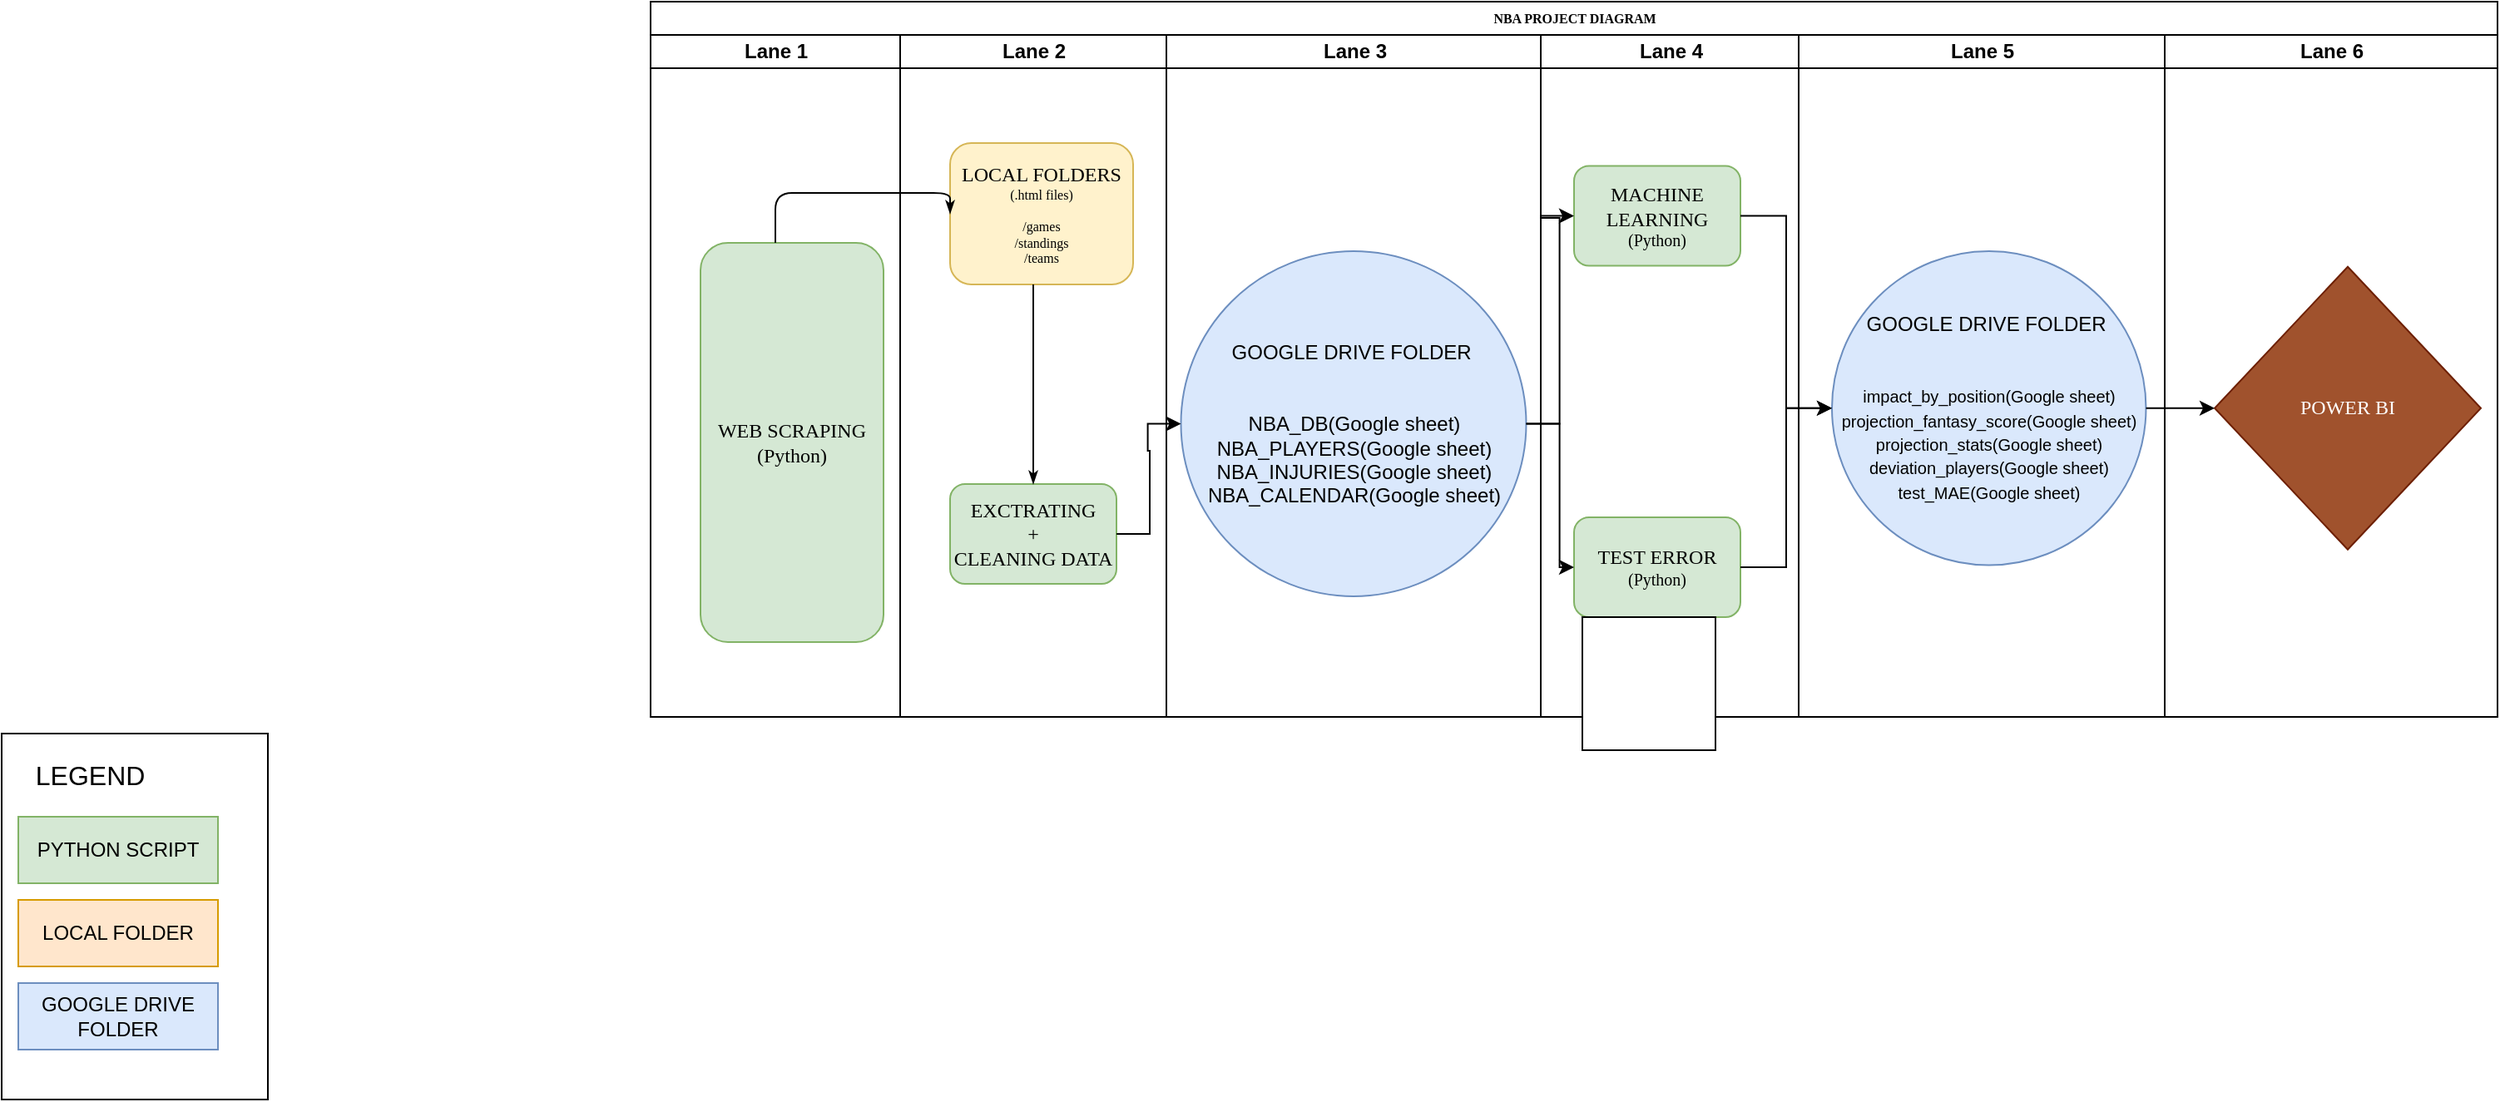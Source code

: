 <mxfile version="22.1.16" type="github">
  <diagram name="Page-1" id="74e2e168-ea6b-b213-b513-2b3c1d86103e">
    <mxGraphModel dx="2074" dy="1098" grid="1" gridSize="10" guides="1" tooltips="1" connect="1" arrows="1" fold="1" page="1" pageScale="1" pageWidth="1100" pageHeight="850" background="none" math="0" shadow="0">
      <root>
        <mxCell id="0" />
        <mxCell id="1" parent="0" />
        <mxCell id="3bbG5r7rnCi8b4ATlvxT-8" value="" style="rounded=0;whiteSpace=wrap;html=1;" vertex="1" parent="1">
          <mxGeometry x="60" y="580" width="160" height="220" as="geometry" />
        </mxCell>
        <mxCell id="77e6c97f196da883-1" value="NBA PROJECT DIAGRAM" style="swimlane;html=1;childLayout=stackLayout;startSize=20;rounded=0;shadow=0;labelBackgroundColor=none;strokeWidth=1;fontFamily=Verdana;fontSize=8;align=center;" parent="1" vertex="1">
          <mxGeometry x="450" y="140" width="1110" height="430" as="geometry" />
        </mxCell>
        <mxCell id="77e6c97f196da883-2" value="Lane 1" style="swimlane;html=1;startSize=20;" parent="77e6c97f196da883-1" vertex="1">
          <mxGeometry y="20" width="150" height="410" as="geometry" />
        </mxCell>
        <mxCell id="77e6c97f196da883-8" value="&lt;font style=&quot;font-size: 12px;&quot;&gt;WEB SCRAPING&lt;br&gt;(Python)&lt;/font&gt;" style="rounded=1;whiteSpace=wrap;html=1;shadow=0;labelBackgroundColor=none;strokeWidth=1;fontFamily=Verdana;fontSize=8;align=center;fillColor=#d5e8d4;strokeColor=#82b366;" parent="77e6c97f196da883-2" vertex="1">
          <mxGeometry x="30" y="125" width="110" height="240" as="geometry" />
        </mxCell>
        <mxCell id="77e6c97f196da883-3" value="Lane 2" style="swimlane;html=1;startSize=20;" parent="77e6c97f196da883-1" vertex="1">
          <mxGeometry x="150" y="20" width="160" height="410" as="geometry" />
        </mxCell>
        <mxCell id="77e6c97f196da883-11" value="&lt;font style=&quot;font-size: 12px;&quot;&gt;LOCAL FOLDERS&lt;br&gt;&lt;/font&gt;(.html files)&lt;br&gt;&lt;br&gt;/games&lt;br&gt;/standings&lt;br&gt;/teams" style="rounded=1;whiteSpace=wrap;html=1;shadow=0;labelBackgroundColor=none;strokeWidth=1;fontFamily=Verdana;fontSize=8;align=center;fillColor=#fff2cc;strokeColor=#d6b656;" parent="77e6c97f196da883-3" vertex="1">
          <mxGeometry x="30" y="65" width="110" height="85" as="geometry" />
        </mxCell>
        <mxCell id="77e6c97f196da883-17" value="&lt;font style=&quot;font-size: 12px;&quot;&gt;EXCTRATING&lt;br&gt;+ &lt;br&gt;CLEANING DATA&lt;/font&gt;" style="rounded=1;whiteSpace=wrap;html=1;shadow=0;labelBackgroundColor=none;strokeWidth=1;fontFamily=Verdana;fontSize=8;align=center;fillColor=#d5e8d4;strokeColor=#82b366;" parent="77e6c97f196da883-3" vertex="1">
          <mxGeometry x="30" y="270" width="100" height="60" as="geometry" />
        </mxCell>
        <mxCell id="77e6c97f196da883-27" style="edgeStyle=orthogonalEdgeStyle;rounded=1;html=1;labelBackgroundColor=none;startArrow=none;startFill=0;startSize=5;endArrow=classicThin;endFill=1;endSize=5;jettySize=auto;orthogonalLoop=1;strokeWidth=1;fontFamily=Verdana;fontSize=8;entryX=0.5;entryY=0;entryDx=0;entryDy=0;" parent="77e6c97f196da883-3" source="77e6c97f196da883-11" target="77e6c97f196da883-17" edge="1">
          <mxGeometry relative="1" as="geometry">
            <Array as="points">
              <mxPoint x="80" y="270" />
            </Array>
          </mxGeometry>
        </mxCell>
        <mxCell id="77e6c97f196da883-4" value="Lane 3" style="swimlane;html=1;startSize=20;" parent="77e6c97f196da883-1" vertex="1">
          <mxGeometry x="310" y="20" width="225" height="410" as="geometry" />
        </mxCell>
        <mxCell id="0vmomIXjjfcit_l2Lc3G-2" value="GOOGLE DRIVE FOLDER&amp;nbsp;&lt;br&gt;&lt;br&gt;&lt;br&gt;NBA_DB(Google sheet)&lt;br&gt;NBA_PLAYERS(Google sheet)&lt;br&gt;NBA_INJURIES(Google sheet)&lt;br&gt;NBA_CALENDAR(Google sheet)&lt;br&gt;" style="ellipse;whiteSpace=wrap;html=1;aspect=fixed;fillColor=#dae8fc;strokeColor=#6c8ebf;" parent="77e6c97f196da883-4" vertex="1">
          <mxGeometry x="8.75" y="130" width="207.5" height="207.5" as="geometry" />
        </mxCell>
        <mxCell id="77e6c97f196da883-5" value="Lane 4" style="swimlane;html=1;startSize=20;" parent="77e6c97f196da883-1" vertex="1">
          <mxGeometry x="535" y="20" width="155" height="410" as="geometry" />
        </mxCell>
        <mxCell id="77e6c97f196da883-14" value="&lt;font style=&quot;&quot;&gt;&lt;font style=&quot;font-size: 12px;&quot;&gt;MACHINE LEARNING&lt;/font&gt;&lt;br&gt;&lt;span style=&quot;font-size: 10px;&quot;&gt;(Python)&lt;/span&gt;&lt;/font&gt;" style="rounded=1;whiteSpace=wrap;html=1;shadow=0;labelBackgroundColor=none;strokeWidth=1;fontFamily=Verdana;fontSize=8;align=center;fillColor=#d5e8d4;strokeColor=#82b366;" parent="77e6c97f196da883-5" vertex="1">
          <mxGeometry x="20" y="78.75" width="100" height="60" as="geometry" />
        </mxCell>
        <mxCell id="0vmomIXjjfcit_l2Lc3G-8" value="&lt;font style=&quot;font-size: 12px;&quot;&gt;TEST ERROR&lt;/font&gt;&lt;font style=&quot;font-size: 10px;&quot;&gt; (Python)&lt;/font&gt;" style="rounded=1;whiteSpace=wrap;html=1;shadow=0;labelBackgroundColor=none;strokeWidth=1;fontFamily=Verdana;fontSize=8;align=center;fillColor=#d5e8d4;strokeColor=#82b366;" parent="77e6c97f196da883-5" vertex="1">
          <mxGeometry x="20" y="290" width="100" height="60" as="geometry" />
        </mxCell>
        <mxCell id="77e6c97f196da883-6" value="Lane 5" style="swimlane;html=1;startSize=20;" parent="77e6c97f196da883-1" vertex="1">
          <mxGeometry x="690" y="20" width="220" height="410" as="geometry" />
        </mxCell>
        <mxCell id="0vmomIXjjfcit_l2Lc3G-7" value="&lt;font style=&quot;&quot;&gt;&lt;font style=&quot;font-size: 12px;&quot;&gt;GOOGLE DRIVE FOLDER&amp;nbsp;&lt;/font&gt;&lt;br&gt;&lt;br&gt;&lt;br&gt;&lt;font style=&quot;font-size: 10px;&quot;&gt;impact_by_position(Google sheet)&lt;br&gt;projection_fantasy_score(Google sheet)&lt;br&gt;projection_stats(Google sheet)&lt;br style=&quot;border-color: var(--border-color);&quot;&gt;deviation_players(Google sheet)&lt;br&gt;test_MAE(Google sheet)&lt;/font&gt;&lt;/font&gt;" style="ellipse;whiteSpace=wrap;html=1;aspect=fixed;fillColor=#dae8fc;strokeColor=#6c8ebf;" parent="77e6c97f196da883-6" vertex="1">
          <mxGeometry x="20" y="130" width="188.75" height="188.75" as="geometry" />
        </mxCell>
        <mxCell id="77e6c97f196da883-7" value="Lane 6" style="swimlane;html=1;startSize=20;" parent="77e6c97f196da883-1" vertex="1">
          <mxGeometry x="910" y="20" width="200" height="410" as="geometry" />
        </mxCell>
        <mxCell id="77e6c97f196da883-20" value="&lt;font style=&quot;font-size: 12px;&quot;&gt;POWER BI&lt;/font&gt;" style="rhombus;whiteSpace=wrap;html=1;rounded=0;shadow=0;labelBackgroundColor=none;strokeWidth=1;fontFamily=Verdana;fontSize=8;align=center;fillColor=#a0522d;strokeColor=#6D1F00;fontColor=#ffffff;" parent="77e6c97f196da883-7" vertex="1">
          <mxGeometry x="30" y="139.38" width="160" height="170" as="geometry" />
        </mxCell>
        <mxCell id="0vmomIXjjfcit_l2Lc3G-1" value="" style="edgeStyle=orthogonalEdgeStyle;rounded=1;html=1;labelBackgroundColor=none;startArrow=none;startFill=0;startSize=5;endArrow=classicThin;endFill=1;endSize=5;jettySize=auto;orthogonalLoop=1;strokeWidth=1;fontFamily=Verdana;fontSize=8;entryX=0;entryY=0.5;entryDx=0;entryDy=0;" parent="77e6c97f196da883-1" source="77e6c97f196da883-8" target="77e6c97f196da883-11" edge="1">
          <mxGeometry relative="1" as="geometry">
            <mxPoint x="200" y="360" as="sourcePoint" />
            <mxPoint x="310" y="185" as="targetPoint" />
            <Array as="points">
              <mxPoint x="75" y="115" />
            </Array>
          </mxGeometry>
        </mxCell>
        <mxCell id="0vmomIXjjfcit_l2Lc3G-6" style="edgeStyle=orthogonalEdgeStyle;rounded=0;orthogonalLoop=1;jettySize=auto;html=1;entryX=0;entryY=0.5;entryDx=0;entryDy=0;" parent="77e6c97f196da883-1" source="77e6c97f196da883-17" target="0vmomIXjjfcit_l2Lc3G-2" edge="1">
          <mxGeometry relative="1" as="geometry" />
        </mxCell>
        <mxCell id="0vmomIXjjfcit_l2Lc3G-9" style="edgeStyle=orthogonalEdgeStyle;rounded=0;orthogonalLoop=1;jettySize=auto;html=1;entryX=0;entryY=0.5;entryDx=0;entryDy=0;" parent="77e6c97f196da883-1" source="0vmomIXjjfcit_l2Lc3G-2" target="0vmomIXjjfcit_l2Lc3G-8" edge="1">
          <mxGeometry relative="1" as="geometry" />
        </mxCell>
        <mxCell id="0vmomIXjjfcit_l2Lc3G-11" style="edgeStyle=orthogonalEdgeStyle;rounded=0;orthogonalLoop=1;jettySize=auto;html=1;entryX=0;entryY=0.5;entryDx=0;entryDy=0;" parent="77e6c97f196da883-1" source="0vmomIXjjfcit_l2Lc3G-8" target="0vmomIXjjfcit_l2Lc3G-7" edge="1">
          <mxGeometry relative="1" as="geometry" />
        </mxCell>
        <mxCell id="0vmomIXjjfcit_l2Lc3G-12" style="edgeStyle=orthogonalEdgeStyle;rounded=0;orthogonalLoop=1;jettySize=auto;html=1;entryX=0;entryY=0.5;entryDx=0;entryDy=0;" parent="77e6c97f196da883-1" source="0vmomIXjjfcit_l2Lc3G-2" target="77e6c97f196da883-14" edge="1">
          <mxGeometry relative="1" as="geometry" />
        </mxCell>
        <mxCell id="0vmomIXjjfcit_l2Lc3G-13" style="edgeStyle=orthogonalEdgeStyle;rounded=0;orthogonalLoop=1;jettySize=auto;html=1;entryX=0;entryY=0.5;entryDx=0;entryDy=0;" parent="77e6c97f196da883-1" source="77e6c97f196da883-14" target="0vmomIXjjfcit_l2Lc3G-7" edge="1">
          <mxGeometry relative="1" as="geometry" />
        </mxCell>
        <mxCell id="0vmomIXjjfcit_l2Lc3G-14" style="edgeStyle=orthogonalEdgeStyle;rounded=0;orthogonalLoop=1;jettySize=auto;html=1;entryX=0;entryY=0.5;entryDx=0;entryDy=0;" parent="77e6c97f196da883-1" source="0vmomIXjjfcit_l2Lc3G-7" target="77e6c97f196da883-20" edge="1">
          <mxGeometry relative="1" as="geometry" />
        </mxCell>
        <mxCell id="3bbG5r7rnCi8b4ATlvxT-1" value="PYTHON SCRIPT" style="rounded=0;whiteSpace=wrap;html=1;fillColor=#d5e8d4;strokeColor=#82b366;" vertex="1" parent="1">
          <mxGeometry x="70" y="630" width="120" height="40" as="geometry" />
        </mxCell>
        <mxCell id="3bbG5r7rnCi8b4ATlvxT-2" value="LOCAL FOLDER" style="rounded=0;whiteSpace=wrap;html=1;fillColor=#ffe6cc;strokeColor=#d79b00;" vertex="1" parent="1">
          <mxGeometry x="70" y="680" width="120" height="40" as="geometry" />
        </mxCell>
        <mxCell id="3bbG5r7rnCi8b4ATlvxT-3" value="GOOGLE DRIVE FOLDER" style="rounded=0;whiteSpace=wrap;html=1;fillColor=#dae8fc;strokeColor=#6c8ebf;" vertex="1" parent="1">
          <mxGeometry x="70" y="730" width="120" height="40" as="geometry" />
        </mxCell>
        <mxCell id="3bbG5r7rnCi8b4ATlvxT-4" value="&lt;font style=&quot;font-size: 16px;&quot;&gt;LEGEND&amp;nbsp;&lt;/font&gt;" style="text;html=1;align=center;verticalAlign=middle;resizable=0;points=[];autosize=1;strokeColor=none;fillColor=none;" vertex="1" parent="1">
          <mxGeometry x="70" y="590" width="90" height="30" as="geometry" />
        </mxCell>
        <mxCell id="3bbG5r7rnCi8b4ATlvxT-7" value="" style="whiteSpace=wrap;html=1;aspect=fixed;" vertex="1" parent="1">
          <mxGeometry x="1010" y="510" width="80" height="80" as="geometry" />
        </mxCell>
      </root>
    </mxGraphModel>
  </diagram>
</mxfile>
